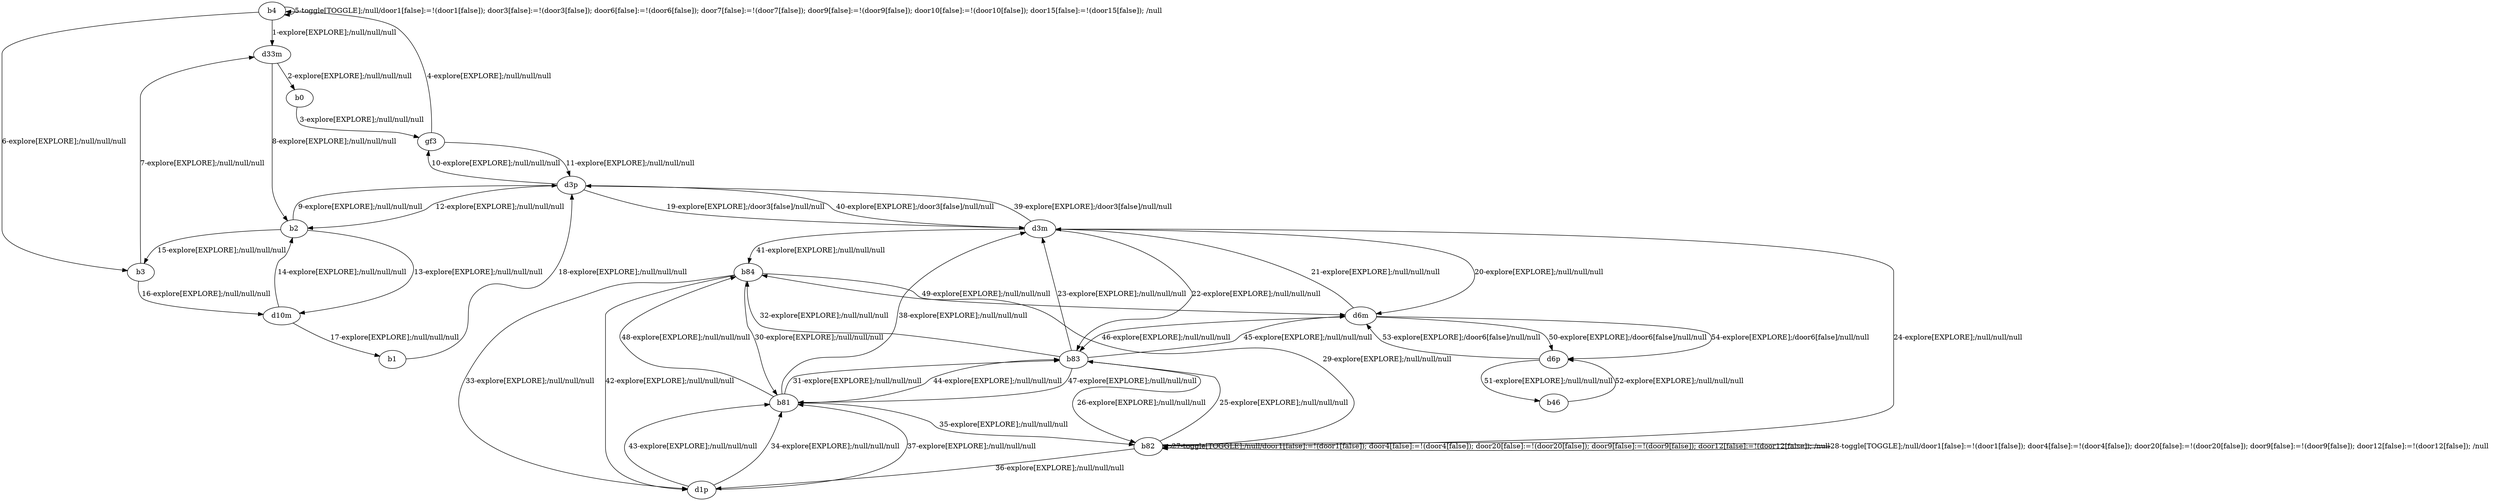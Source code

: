 # Total number of goals covered by this test: 2
# b46 --> d6p
# d6p --> b46

digraph g {
"b4" -> "d33m" [label = "1-explore[EXPLORE];/null/null/null"];
"d33m" -> "b0" [label = "2-explore[EXPLORE];/null/null/null"];
"b0" -> "gf3" [label = "3-explore[EXPLORE];/null/null/null"];
"gf3" -> "b4" [label = "4-explore[EXPLORE];/null/null/null"];
"b4" -> "b4" [label = "5-toggle[TOGGLE];/null/door1[false]:=!(door1[false]); door3[false]:=!(door3[false]); door6[false]:=!(door6[false]); door7[false]:=!(door7[false]); door9[false]:=!(door9[false]); door10[false]:=!(door10[false]); door15[false]:=!(door15[false]); /null"];
"b4" -> "b3" [label = "6-explore[EXPLORE];/null/null/null"];
"b3" -> "d33m" [label = "7-explore[EXPLORE];/null/null/null"];
"d33m" -> "b2" [label = "8-explore[EXPLORE];/null/null/null"];
"b2" -> "d3p" [label = "9-explore[EXPLORE];/null/null/null"];
"d3p" -> "gf3" [label = "10-explore[EXPLORE];/null/null/null"];
"gf3" -> "d3p" [label = "11-explore[EXPLORE];/null/null/null"];
"d3p" -> "b2" [label = "12-explore[EXPLORE];/null/null/null"];
"b2" -> "d10m" [label = "13-explore[EXPLORE];/null/null/null"];
"d10m" -> "b2" [label = "14-explore[EXPLORE];/null/null/null"];
"b2" -> "b3" [label = "15-explore[EXPLORE];/null/null/null"];
"b3" -> "d10m" [label = "16-explore[EXPLORE];/null/null/null"];
"d10m" -> "b1" [label = "17-explore[EXPLORE];/null/null/null"];
"b1" -> "d3p" [label = "18-explore[EXPLORE];/null/null/null"];
"d3p" -> "d3m" [label = "19-explore[EXPLORE];/door3[false]/null/null"];
"d3m" -> "d6m" [label = "20-explore[EXPLORE];/null/null/null"];
"d6m" -> "d3m" [label = "21-explore[EXPLORE];/null/null/null"];
"d3m" -> "b83" [label = "22-explore[EXPLORE];/null/null/null"];
"b83" -> "d3m" [label = "23-explore[EXPLORE];/null/null/null"];
"d3m" -> "b82" [label = "24-explore[EXPLORE];/null/null/null"];
"b82" -> "b83" [label = "25-explore[EXPLORE];/null/null/null"];
"b83" -> "b82" [label = "26-explore[EXPLORE];/null/null/null"];
"b82" -> "b82" [label = "27-toggle[TOGGLE];/null/door1[false]:=!(door1[false]); door4[false]:=!(door4[false]); door20[false]:=!(door20[false]); door9[false]:=!(door9[false]); door12[false]:=!(door12[false]); /null"];
"b82" -> "b82" [label = "28-toggle[TOGGLE];/null/door1[false]:=!(door1[false]); door4[false]:=!(door4[false]); door20[false]:=!(door20[false]); door9[false]:=!(door9[false]); door12[false]:=!(door12[false]); /null"];
"b82" -> "b84" [label = "29-explore[EXPLORE];/null/null/null"];
"b84" -> "b81" [label = "30-explore[EXPLORE];/null/null/null"];
"b81" -> "b83" [label = "31-explore[EXPLORE];/null/null/null"];
"b83" -> "b84" [label = "32-explore[EXPLORE];/null/null/null"];
"b84" -> "d1p" [label = "33-explore[EXPLORE];/null/null/null"];
"d1p" -> "b81" [label = "34-explore[EXPLORE];/null/null/null"];
"b81" -> "b82" [label = "35-explore[EXPLORE];/null/null/null"];
"b82" -> "d1p" [label = "36-explore[EXPLORE];/null/null/null"];
"d1p" -> "b81" [label = "37-explore[EXPLORE];/null/null/null"];
"b81" -> "d3m" [label = "38-explore[EXPLORE];/null/null/null"];
"d3m" -> "d3p" [label = "39-explore[EXPLORE];/door3[false]/null/null"];
"d3p" -> "d3m" [label = "40-explore[EXPLORE];/door3[false]/null/null"];
"d3m" -> "b84" [label = "41-explore[EXPLORE];/null/null/null"];
"b84" -> "d1p" [label = "42-explore[EXPLORE];/null/null/null"];
"d1p" -> "b81" [label = "43-explore[EXPLORE];/null/null/null"];
"b81" -> "b83" [label = "44-explore[EXPLORE];/null/null/null"];
"b83" -> "d6m" [label = "45-explore[EXPLORE];/null/null/null"];
"d6m" -> "b83" [label = "46-explore[EXPLORE];/null/null/null"];
"b83" -> "b81" [label = "47-explore[EXPLORE];/null/null/null"];
"b81" -> "b84" [label = "48-explore[EXPLORE];/null/null/null"];
"b84" -> "d6m" [label = "49-explore[EXPLORE];/null/null/null"];
"d6m" -> "d6p" [label = "50-explore[EXPLORE];/door6[false]/null/null"];
"d6p" -> "b46" [label = "51-explore[EXPLORE];/null/null/null"];
"b46" -> "d6p" [label = "52-explore[EXPLORE];/null/null/null"];
"d6p" -> "d6m" [label = "53-explore[EXPLORE];/door6[false]/null/null"];
"d6m" -> "d6p" [label = "54-explore[EXPLORE];/door6[false]/null/null"];
}